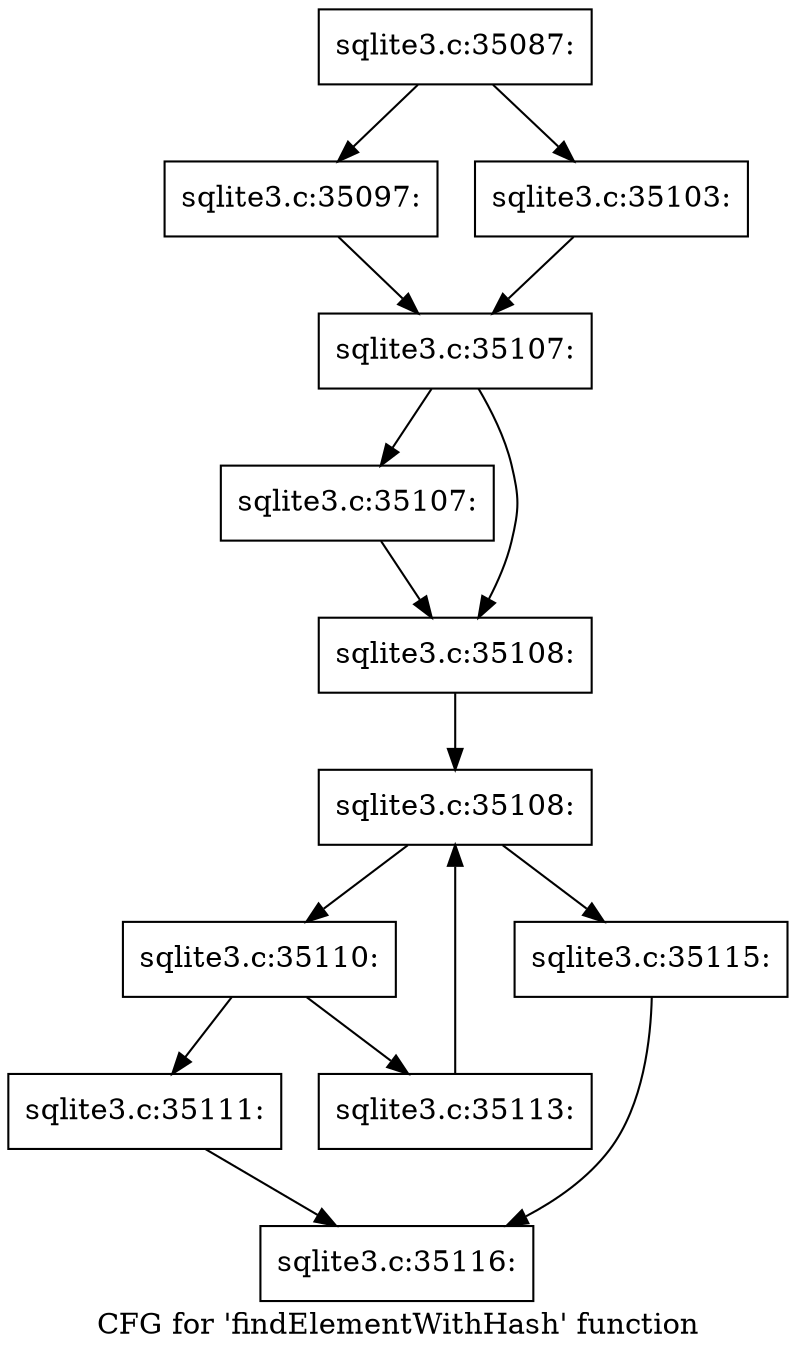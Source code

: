 digraph "CFG for 'findElementWithHash' function" {
	label="CFG for 'findElementWithHash' function";

	Node0x55c0f8348c70 [shape=record,label="{sqlite3.c:35087:}"];
	Node0x55c0f8348c70 -> Node0x55c0f8351240;
	Node0x55c0f8348c70 -> Node0x55c0f83512e0;
	Node0x55c0f8351240 [shape=record,label="{sqlite3.c:35097:}"];
	Node0x55c0f8351240 -> Node0x55c0f8351290;
	Node0x55c0f83512e0 [shape=record,label="{sqlite3.c:35103:}"];
	Node0x55c0f83512e0 -> Node0x55c0f8351290;
	Node0x55c0f8351290 [shape=record,label="{sqlite3.c:35107:}"];
	Node0x55c0f8351290 -> Node0x55c0f55b15d0;
	Node0x55c0f8351290 -> Node0x55c0f8352160;
	Node0x55c0f55b15d0 [shape=record,label="{sqlite3.c:35107:}"];
	Node0x55c0f55b15d0 -> Node0x55c0f8352160;
	Node0x55c0f8352160 [shape=record,label="{sqlite3.c:35108:}"];
	Node0x55c0f8352160 -> Node0x55c0f83539b0;
	Node0x55c0f83539b0 [shape=record,label="{sqlite3.c:35108:}"];
	Node0x55c0f83539b0 -> Node0x55c0f8353de0;
	Node0x55c0f83539b0 -> Node0x55c0f8353b10;
	Node0x55c0f8353de0 [shape=record,label="{sqlite3.c:35110:}"];
	Node0x55c0f8353de0 -> Node0x55c0f8354020;
	Node0x55c0f8353de0 -> Node0x55c0f8354070;
	Node0x55c0f8354020 [shape=record,label="{sqlite3.c:35111:}"];
	Node0x55c0f8354020 -> Node0x55c0f55b5730;
	Node0x55c0f8354070 [shape=record,label="{sqlite3.c:35113:}"];
	Node0x55c0f8354070 -> Node0x55c0f83539b0;
	Node0x55c0f8353b10 [shape=record,label="{sqlite3.c:35115:}"];
	Node0x55c0f8353b10 -> Node0x55c0f55b5730;
	Node0x55c0f55b5730 [shape=record,label="{sqlite3.c:35116:}"];
}
